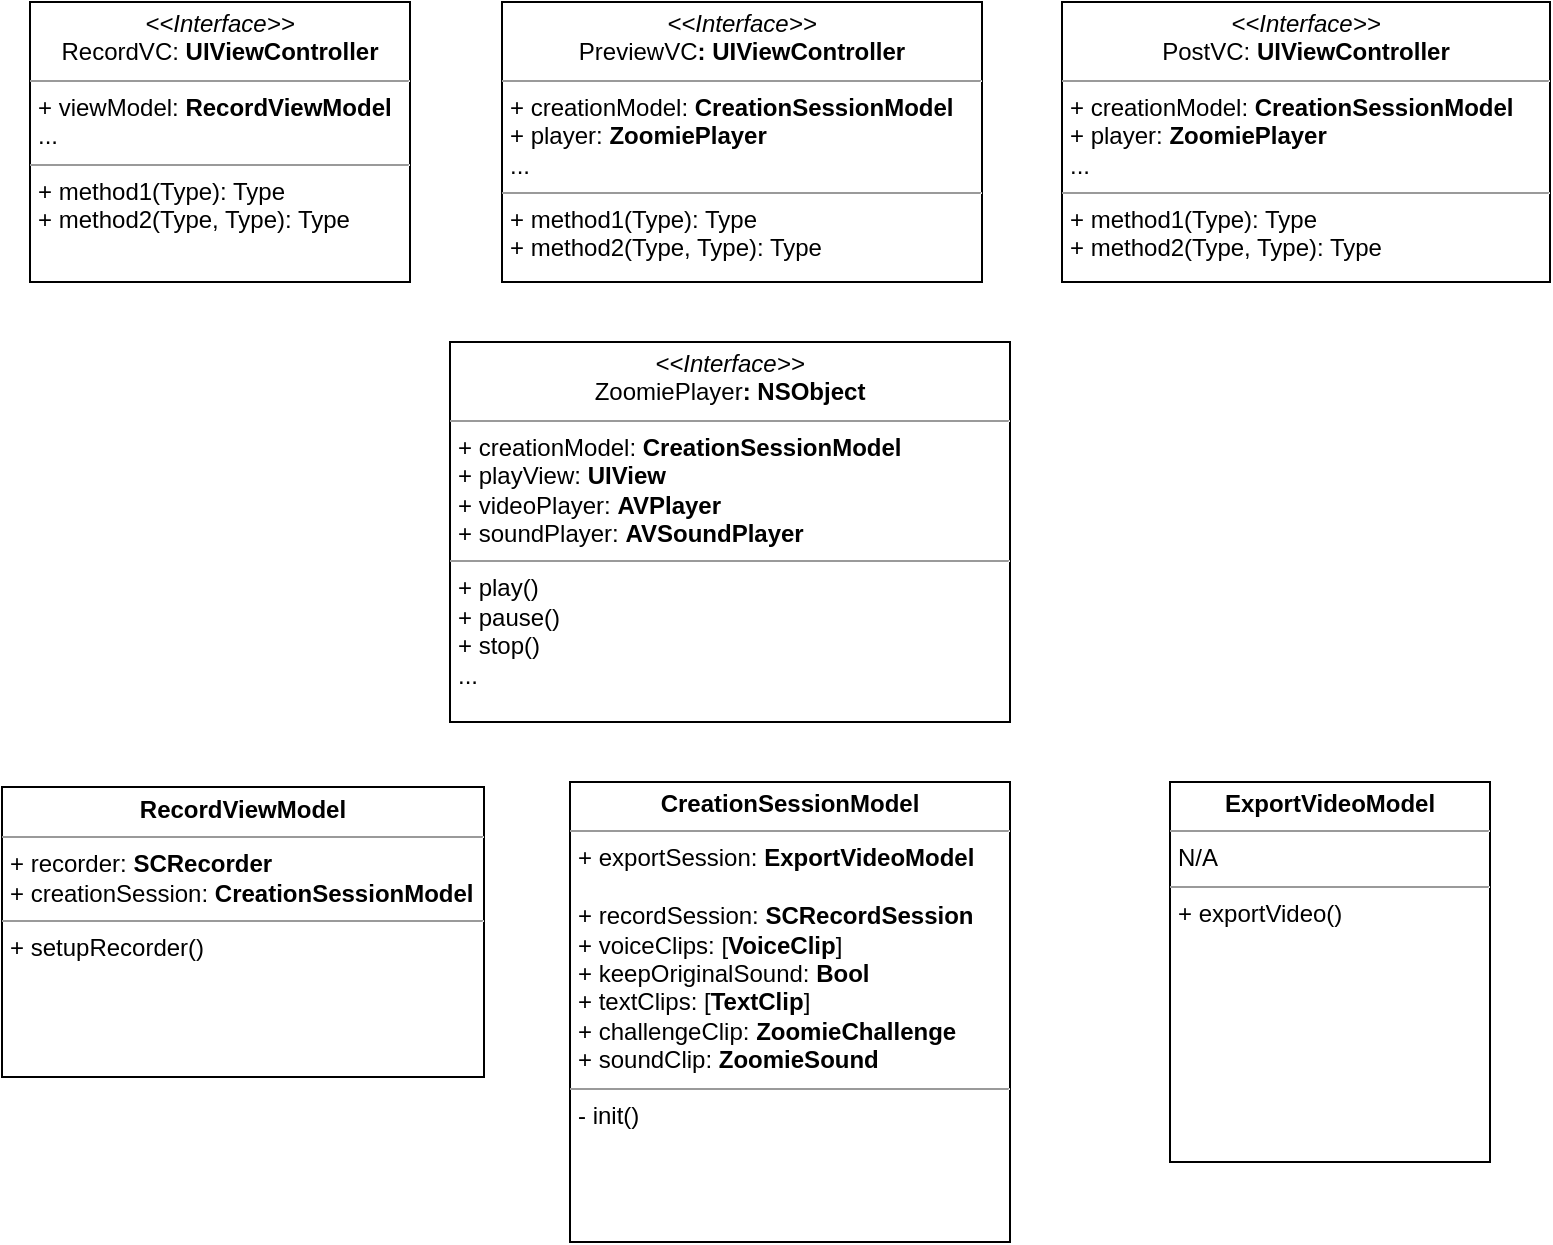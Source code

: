 <mxfile version="20.6.0" type="github">
  <diagram id="C5RBs43oDa-KdzZeNtuy" name="Page-1">
    <mxGraphModel dx="1120" dy="747" grid="1" gridSize="10" guides="1" tooltips="1" connect="1" arrows="1" fold="1" page="1" pageScale="1" pageWidth="827" pageHeight="1169" math="0" shadow="0">
      <root>
        <mxCell id="WIyWlLk6GJQsqaUBKTNV-0" />
        <mxCell id="WIyWlLk6GJQsqaUBKTNV-1" parent="WIyWlLk6GJQsqaUBKTNV-0" />
        <mxCell id="nsF6bW9YngvYy-68c6kC-1" value="&lt;p style=&quot;margin:0px;margin-top:4px;text-align:center;&quot;&gt;&lt;i&gt;&amp;lt;&amp;lt;Interface&amp;gt;&amp;gt;&lt;/i&gt;&lt;br&gt;RecordVC: &lt;b&gt;UIViewController&lt;/b&gt;&lt;/p&gt;&lt;hr size=&quot;1&quot;&gt;&lt;p style=&quot;margin:0px;margin-left:4px;&quot;&gt;+ viewModel: &lt;b&gt;RecordViewModel&lt;/b&gt;&lt;br&gt;...&lt;/p&gt;&lt;hr size=&quot;1&quot;&gt;&lt;p style=&quot;margin:0px;margin-left:4px;&quot;&gt;+ method1(Type): Type&lt;br&gt;+ method2(Type, Type): Type&lt;/p&gt;" style="verticalAlign=top;align=left;overflow=fill;fontSize=12;fontFamily=Helvetica;html=1;" parent="WIyWlLk6GJQsqaUBKTNV-1" vertex="1">
          <mxGeometry x="34" y="50" width="190" height="140" as="geometry" />
        </mxCell>
        <mxCell id="nsF6bW9YngvYy-68c6kC-2" value="&lt;p style=&quot;margin:0px;margin-top:4px;text-align:center;&quot;&gt;&lt;i&gt;&amp;lt;&amp;lt;Interface&amp;gt;&amp;gt;&lt;/i&gt;&lt;br&gt;PreviewVC&lt;b&gt;: UIViewController&lt;/b&gt;&lt;/p&gt;&lt;hr size=&quot;1&quot;&gt;&lt;p style=&quot;margin:0px;margin-left:4px;&quot;&gt;+ creationModel: &lt;b&gt;CreationSessionModel&lt;/b&gt;&lt;/p&gt;&lt;p style=&quot;margin:0px;margin-left:4px;&quot;&gt;+ player: &lt;b&gt;ZoomiePlayer&lt;/b&gt;&lt;br&gt;...&lt;/p&gt;&lt;hr size=&quot;1&quot;&gt;&lt;p style=&quot;margin:0px;margin-left:4px;&quot;&gt;+ method1(Type): Type&lt;br&gt;+ method2(Type, Type): Type&lt;/p&gt;" style="verticalAlign=top;align=left;overflow=fill;fontSize=12;fontFamily=Helvetica;html=1;" parent="WIyWlLk6GJQsqaUBKTNV-1" vertex="1">
          <mxGeometry x="270" y="50" width="240" height="140" as="geometry" />
        </mxCell>
        <mxCell id="nsF6bW9YngvYy-68c6kC-3" value="&lt;p style=&quot;margin:0px;margin-top:4px;text-align:center;&quot;&gt;&lt;i&gt;&amp;lt;&amp;lt;Interface&amp;gt;&amp;gt;&lt;/i&gt;&lt;br&gt;PostVC: &lt;b&gt;UIViewController&lt;/b&gt;&lt;/p&gt;&lt;hr size=&quot;1&quot;&gt;&lt;p style=&quot;margin:0px;margin-left:4px;&quot;&gt;+ creationModel: &lt;b&gt;CreationSessionModel&lt;/b&gt;&lt;br&gt;+ player: &lt;b&gt;ZoomiePlayer&lt;/b&gt;&lt;/p&gt;&lt;p style=&quot;margin:0px;margin-left:4px;&quot;&gt;...&lt;/p&gt;&lt;hr size=&quot;1&quot;&gt;&lt;p style=&quot;margin:0px;margin-left:4px;&quot;&gt;+ method1(Type): Type&lt;br&gt;+ method2(Type, Type): Type&lt;/p&gt;" style="verticalAlign=top;align=left;overflow=fill;fontSize=12;fontFamily=Helvetica;html=1;" parent="WIyWlLk6GJQsqaUBKTNV-1" vertex="1">
          <mxGeometry x="550" y="50" width="244" height="140" as="geometry" />
        </mxCell>
        <mxCell id="nsF6bW9YngvYy-68c6kC-4" value="&lt;p style=&quot;margin:0px;margin-top:4px;text-align:center;&quot;&gt;&lt;b&gt;RecordViewModel&lt;/b&gt;&lt;/p&gt;&lt;hr size=&quot;1&quot;&gt;&lt;p style=&quot;margin:0px;margin-left:4px;&quot;&gt;+ recorder: &lt;b&gt;SCRecorder&lt;/b&gt;&lt;/p&gt;&lt;p style=&quot;margin:0px;margin-left:4px;&quot;&gt;+ creationSession: &lt;b&gt;CreationSessionModel&lt;/b&gt;&lt;/p&gt;&lt;hr size=&quot;1&quot;&gt;&lt;p style=&quot;margin:0px;margin-left:4px;&quot;&gt;+ setupRecorder()&lt;/p&gt;" style="verticalAlign=top;align=left;overflow=fill;fontSize=12;fontFamily=Helvetica;html=1;" parent="WIyWlLk6GJQsqaUBKTNV-1" vertex="1">
          <mxGeometry x="20" y="442.5" width="241" height="145" as="geometry" />
        </mxCell>
        <mxCell id="nsF6bW9YngvYy-68c6kC-6" value="&lt;p style=&quot;margin:0px;margin-top:4px;text-align:center;&quot;&gt;&lt;b&gt;CreationSessionModel&lt;/b&gt;&lt;/p&gt;&lt;hr size=&quot;1&quot;&gt;&lt;p style=&quot;margin:0px;margin-left:4px;&quot;&gt;+ exportSession: &lt;b&gt;ExportVideoModel&lt;/b&gt;&lt;/p&gt;&lt;p style=&quot;margin:0px;margin-left:4px;&quot;&gt;&lt;br&gt;&lt;/p&gt;&lt;p style=&quot;margin:0px;margin-left:4px;&quot;&gt;+ recordSession: &lt;b&gt;SCRecordSession&lt;/b&gt;&lt;/p&gt;&lt;p style=&quot;margin:0px;margin-left:4px;&quot;&gt;+ voiceClips: [&lt;b&gt;VoiceClip&lt;/b&gt;]&lt;/p&gt;&lt;p style=&quot;margin:0px;margin-left:4px;&quot;&gt;+ keepOriginalSound: &lt;b&gt;Bool&lt;/b&gt;&lt;/p&gt;&lt;p style=&quot;margin:0px;margin-left:4px;&quot;&gt;+ textClips: [&lt;b&gt;TextClip&lt;/b&gt;]&lt;/p&gt;&lt;p style=&quot;margin:0px;margin-left:4px;&quot;&gt;+ challengeClip: &lt;b&gt;ZoomieChallenge&lt;/b&gt;&lt;/p&gt;&lt;p style=&quot;margin:0px;margin-left:4px;&quot;&gt;+ soundClip: &lt;b&gt;ZoomieSound&lt;/b&gt;&lt;/p&gt;&lt;hr size=&quot;1&quot;&gt;&lt;p style=&quot;margin:0px;margin-left:4px;&quot;&gt;- init()&lt;/p&gt;" style="verticalAlign=top;align=left;overflow=fill;fontSize=12;fontFamily=Helvetica;html=1;" parent="WIyWlLk6GJQsqaUBKTNV-1" vertex="1">
          <mxGeometry x="304" y="440" width="220" height="230" as="geometry" />
        </mxCell>
        <mxCell id="LvHEn-PVslQz2PNFDJ3c-4" value="&lt;p style=&quot;margin:0px;margin-top:4px;text-align:center;&quot;&gt;&lt;b&gt;ExportVideoModel&lt;/b&gt;&lt;/p&gt;&lt;hr size=&quot;1&quot;&gt;&lt;p style=&quot;margin:0px;margin-left:4px;&quot;&gt;N/A&lt;/p&gt;&lt;hr size=&quot;1&quot;&gt;&lt;p style=&quot;margin:0px;margin-left:4px;&quot;&gt;+ exportVideo()&lt;/p&gt;" style="verticalAlign=top;align=left;overflow=fill;fontSize=12;fontFamily=Helvetica;html=1;" vertex="1" parent="WIyWlLk6GJQsqaUBKTNV-1">
          <mxGeometry x="604" y="440" width="160" height="190" as="geometry" />
        </mxCell>
        <mxCell id="LvHEn-PVslQz2PNFDJ3c-5" value="&lt;p style=&quot;margin:0px;margin-top:4px;text-align:center;&quot;&gt;&lt;i&gt;&amp;lt;&amp;lt;Interface&amp;gt;&amp;gt;&lt;/i&gt;&lt;br&gt;ZoomiePlayer&lt;b&gt;: NSObject&lt;/b&gt;&lt;/p&gt;&lt;hr size=&quot;1&quot;&gt;&lt;p style=&quot;margin:0px;margin-left:4px;&quot;&gt;+ creationModel: &lt;b&gt;CreationSessionModel&lt;/b&gt;&lt;br&gt;&lt;/p&gt;&lt;p style=&quot;margin:0px;margin-left:4px;&quot;&gt;+ playView: &lt;b&gt;UIView&lt;/b&gt;&lt;/p&gt;&lt;p style=&quot;margin:0px;margin-left:4px;&quot;&gt;+ videoPlayer: &lt;b&gt;AVPlayer&lt;/b&gt;&lt;/p&gt;&lt;p style=&quot;margin:0px;margin-left:4px;&quot;&gt;+ soundPlayer: &lt;b&gt;AVSoundPlayer&lt;/b&gt;&lt;/p&gt;&lt;hr size=&quot;1&quot;&gt;&lt;p style=&quot;margin:0px;margin-left:4px;&quot;&gt;+ play()&lt;/p&gt;&lt;p style=&quot;margin:0px;margin-left:4px;&quot;&gt;+ pause()&lt;/p&gt;&lt;p style=&quot;margin:0px;margin-left:4px;&quot;&gt;+ stop()&lt;/p&gt;&lt;p style=&quot;margin:0px;margin-left:4px;&quot;&gt;...&lt;/p&gt;" style="verticalAlign=top;align=left;overflow=fill;fontSize=12;fontFamily=Helvetica;html=1;" vertex="1" parent="WIyWlLk6GJQsqaUBKTNV-1">
          <mxGeometry x="244" y="220" width="280" height="190" as="geometry" />
        </mxCell>
      </root>
    </mxGraphModel>
  </diagram>
</mxfile>
